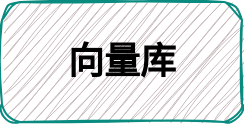 <mxfile version="24.7.14">
  <diagram name="第 1 页" id="5cxsDLkVwA8R4ArF3v7Y">
    <mxGraphModel dx="1042" dy="549" grid="1" gridSize="10" guides="1" tooltips="1" connect="1" arrows="1" fold="1" page="1" pageScale="1" pageWidth="827" pageHeight="1169" background="#ffffff" math="0" shadow="0">
      <root>
        <mxCell id="0" />
        <mxCell id="1" parent="0" />
        <mxCell id="atON-mvhlAGjWhcDLdGg-1" value="向量库" style="rounded=1;whiteSpace=wrap;html=1;fillColor=#c9bbbb;strokeColor=#098b80;fillStyle=auto;shadow=0;fontStyle=1;fontSize=18;glass=0;sketch=1;curveFitting=1;jiggle=2;" parent="1" vertex="1">
          <mxGeometry x="380" y="230" width="120" height="60" as="geometry" />
        </mxCell>
      </root>
    </mxGraphModel>
  </diagram>
</mxfile>
